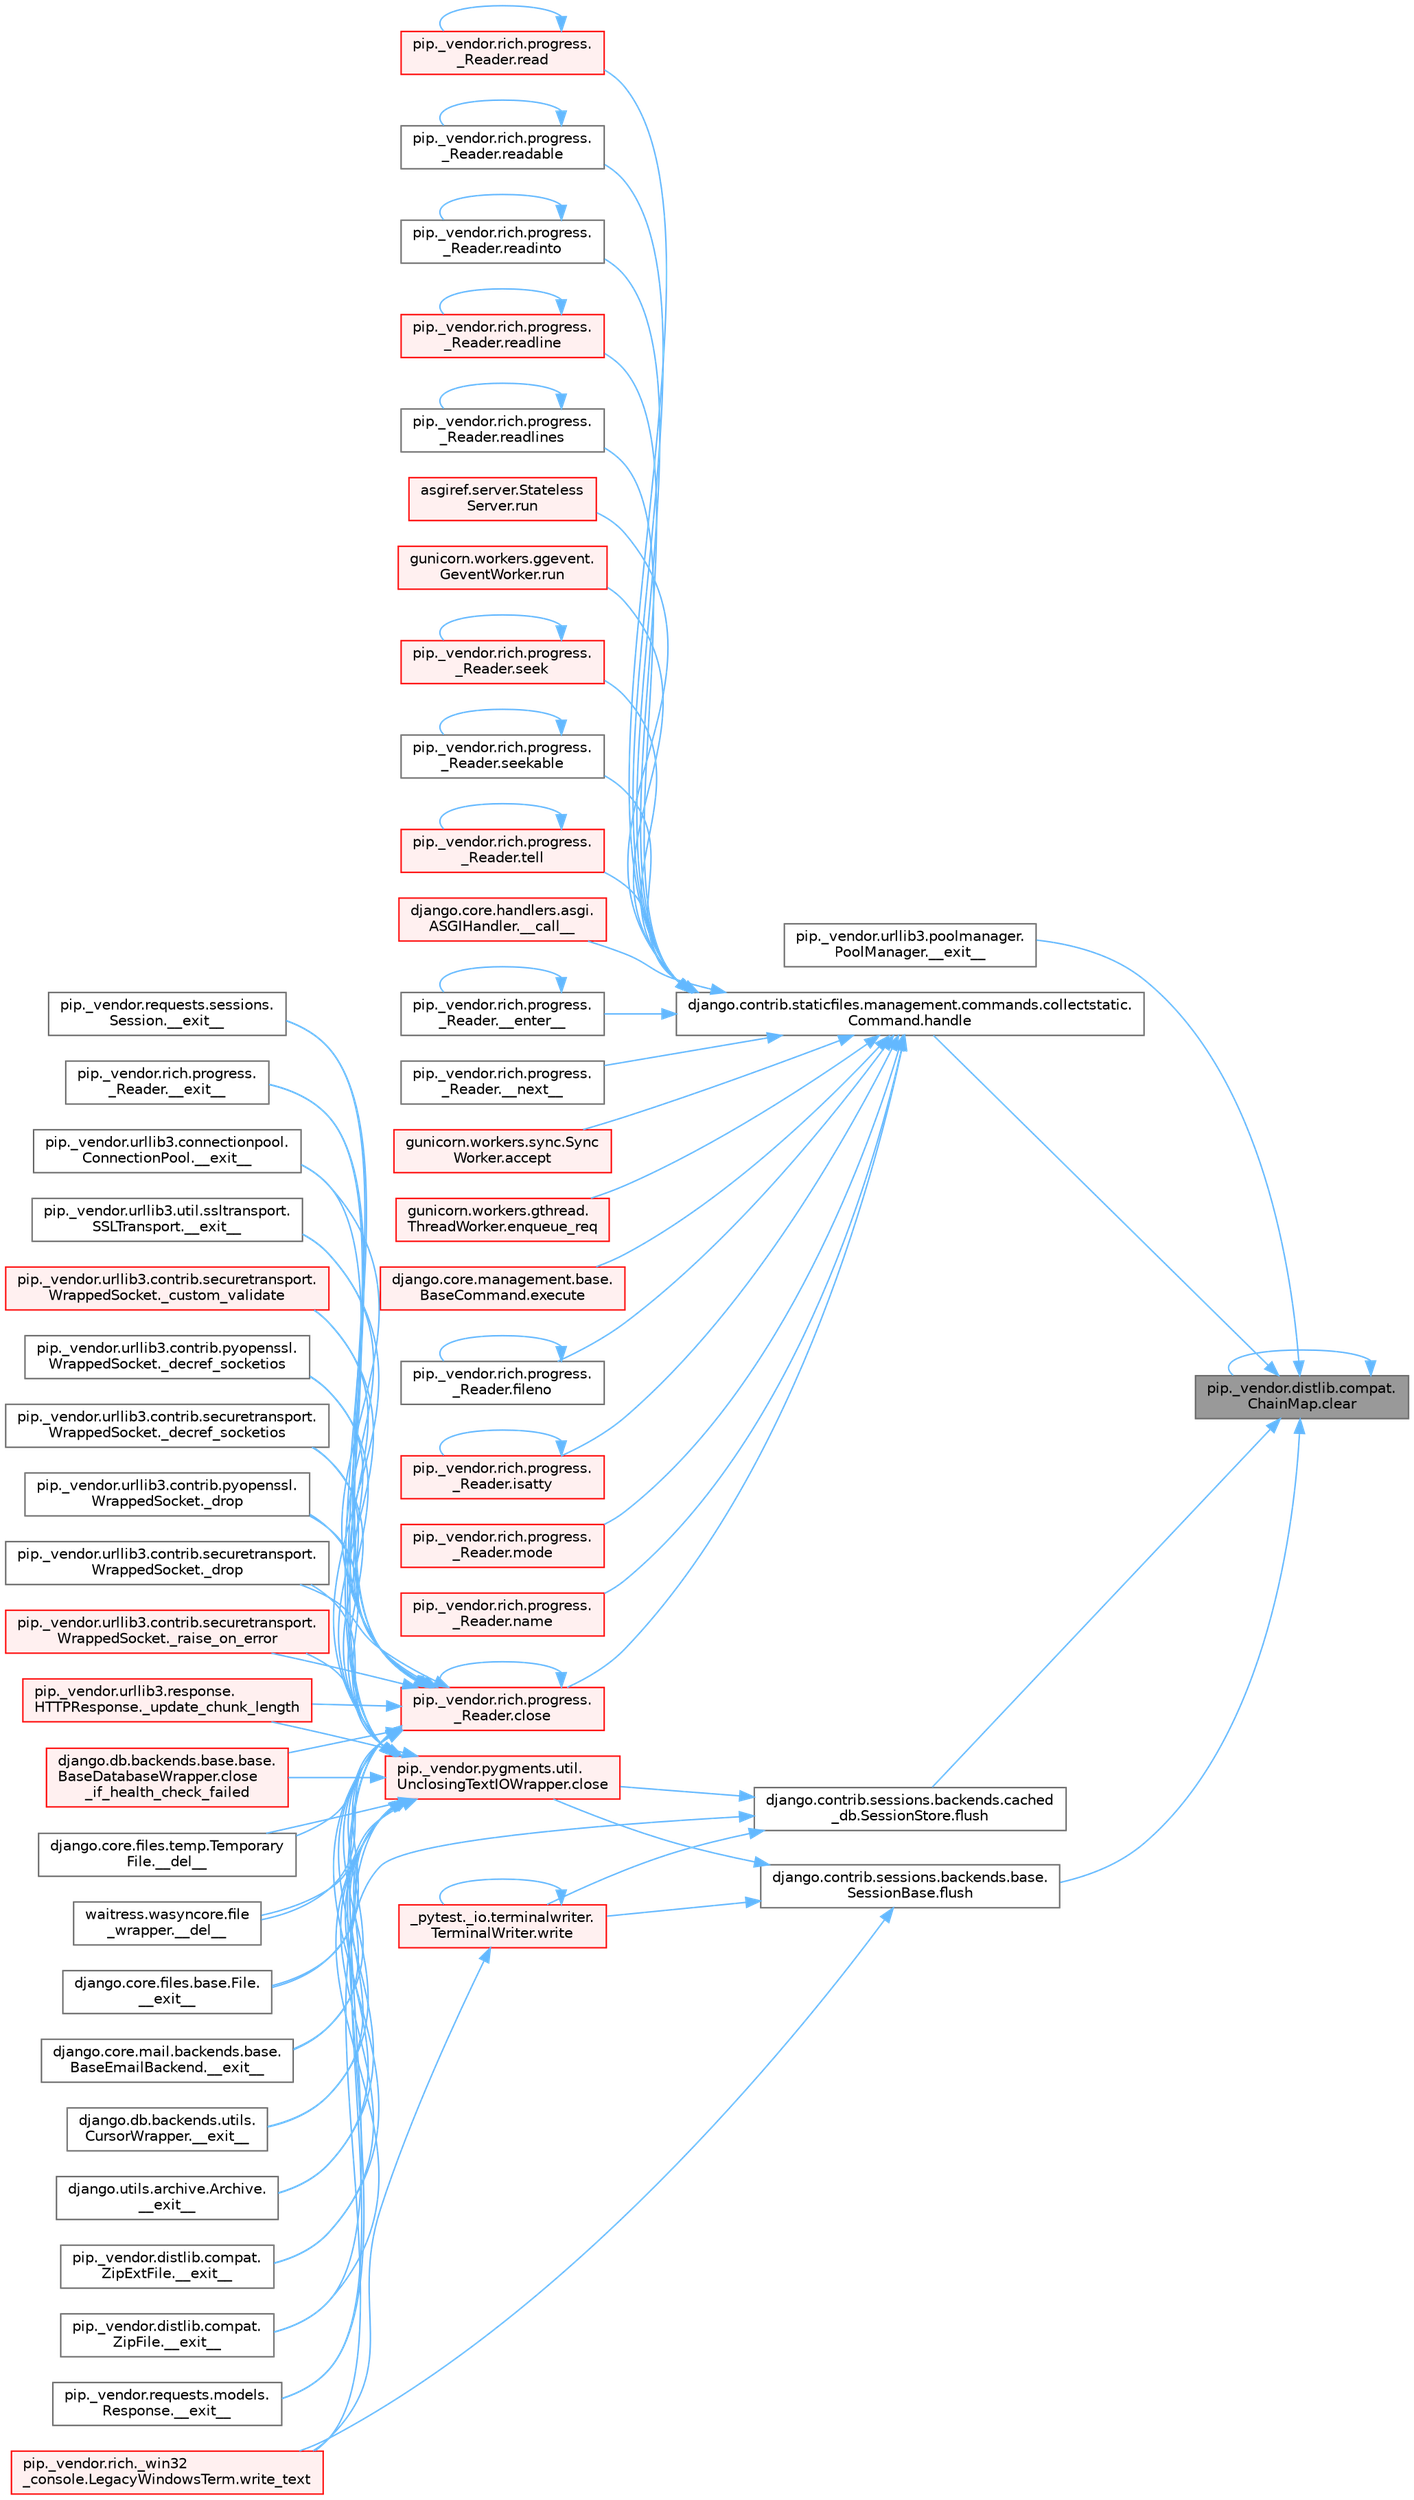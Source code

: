 digraph "pip._vendor.distlib.compat.ChainMap.clear"
{
 // LATEX_PDF_SIZE
  bgcolor="transparent";
  edge [fontname=Helvetica,fontsize=10,labelfontname=Helvetica,labelfontsize=10];
  node [fontname=Helvetica,fontsize=10,shape=box,height=0.2,width=0.4];
  rankdir="RL";
  Node1 [id="Node000001",label="pip._vendor.distlib.compat.\lChainMap.clear",height=0.2,width=0.4,color="gray40", fillcolor="grey60", style="filled", fontcolor="black",tooltip=" "];
  Node1 -> Node2 [id="edge1_Node000001_Node000002",dir="back",color="steelblue1",style="solid",tooltip=" "];
  Node2 [id="Node000002",label="pip._vendor.urllib3.poolmanager.\lPoolManager.__exit__",height=0.2,width=0.4,color="grey40", fillcolor="white", style="filled",URL="$classpip_1_1__vendor_1_1urllib3_1_1poolmanager_1_1_pool_manager.html#a75163405928e50c780bcbf8921907136",tooltip=" "];
  Node1 -> Node1 [id="edge2_Node000001_Node000001",dir="back",color="steelblue1",style="solid",tooltip=" "];
  Node1 -> Node3 [id="edge3_Node000001_Node000003",dir="back",color="steelblue1",style="solid",tooltip=" "];
  Node3 [id="Node000003",label="django.contrib.sessions.backends.base.\lSessionBase.flush",height=0.2,width=0.4,color="grey40", fillcolor="white", style="filled",URL="$classdjango_1_1contrib_1_1sessions_1_1backends_1_1base_1_1_session_base.html#a915ab38003d5f0be1ce9f849583910bb",tooltip=" "];
  Node3 -> Node4 [id="edge4_Node000003_Node000004",dir="back",color="steelblue1",style="solid",tooltip=" "];
  Node4 [id="Node000004",label="pip._vendor.pygments.util.\lUnclosingTextIOWrapper.close",height=0.2,width=0.4,color="red", fillcolor="#FFF0F0", style="filled",URL="$classpip_1_1__vendor_1_1pygments_1_1util_1_1_unclosing_text_i_o_wrapper.html#a8b7334932e365946b03244a148e50846",tooltip=" "];
  Node4 -> Node5 [id="edge5_Node000004_Node000005",dir="back",color="steelblue1",style="solid",tooltip=" "];
  Node5 [id="Node000005",label="django.core.files.temp.Temporary\lFile.__del__",height=0.2,width=0.4,color="grey40", fillcolor="white", style="filled",URL="$classdjango_1_1core_1_1files_1_1temp_1_1_temporary_file.html#a95809e90e91ff4f43e62813734a1ff5f",tooltip=" "];
  Node4 -> Node6 [id="edge6_Node000004_Node000006",dir="back",color="steelblue1",style="solid",tooltip=" "];
  Node6 [id="Node000006",label="waitress.wasyncore.file\l_wrapper.__del__",height=0.2,width=0.4,color="grey40", fillcolor="white", style="filled",URL="$classwaitress_1_1wasyncore_1_1file__wrapper.html#a4e25ecc24a6210bc5e295c433e632780",tooltip=" "];
  Node4 -> Node7 [id="edge7_Node000004_Node000007",dir="back",color="steelblue1",style="solid",tooltip=" "];
  Node7 [id="Node000007",label="django.core.files.base.File.\l__exit__",height=0.2,width=0.4,color="grey40", fillcolor="white", style="filled",URL="$classdjango_1_1core_1_1files_1_1base_1_1_file.html#ae0b1191c5014d84fee107227495e239c",tooltip=" "];
  Node4 -> Node8 [id="edge8_Node000004_Node000008",dir="back",color="steelblue1",style="solid",tooltip=" "];
  Node8 [id="Node000008",label="django.core.mail.backends.base.\lBaseEmailBackend.__exit__",height=0.2,width=0.4,color="grey40", fillcolor="white", style="filled",URL="$classdjango_1_1core_1_1mail_1_1backends_1_1base_1_1_base_email_backend.html#ab6610ac0ed4aba1a8172e85b59065503",tooltip=" "];
  Node4 -> Node9 [id="edge9_Node000004_Node000009",dir="back",color="steelblue1",style="solid",tooltip=" "];
  Node9 [id="Node000009",label="django.db.backends.utils.\lCursorWrapper.__exit__",height=0.2,width=0.4,color="grey40", fillcolor="white", style="filled",URL="$classdjango_1_1db_1_1backends_1_1utils_1_1_cursor_wrapper.html#a02f5176bb3b2e598d12ac8fdf26f3496",tooltip=" "];
  Node4 -> Node10 [id="edge10_Node000004_Node000010",dir="back",color="steelblue1",style="solid",tooltip=" "];
  Node10 [id="Node000010",label="django.utils.archive.Archive.\l__exit__",height=0.2,width=0.4,color="grey40", fillcolor="white", style="filled",URL="$classdjango_1_1utils_1_1archive_1_1_archive.html#a9a50df9316e6d45236868d7561a13d78",tooltip=" "];
  Node4 -> Node11 [id="edge11_Node000004_Node000011",dir="back",color="steelblue1",style="solid",tooltip=" "];
  Node11 [id="Node000011",label="pip._vendor.distlib.compat.\lZipExtFile.__exit__",height=0.2,width=0.4,color="grey40", fillcolor="white", style="filled",URL="$classpip_1_1__vendor_1_1distlib_1_1compat_1_1_zip_ext_file.html#ad18398fe6a9f5109a3b0a62aa29d830c",tooltip=" "];
  Node4 -> Node12 [id="edge12_Node000004_Node000012",dir="back",color="steelblue1",style="solid",tooltip=" "];
  Node12 [id="Node000012",label="pip._vendor.distlib.compat.\lZipFile.__exit__",height=0.2,width=0.4,color="grey40", fillcolor="white", style="filled",URL="$classpip_1_1__vendor_1_1distlib_1_1compat_1_1_zip_file.html#ae730617981b5947edb5f7838f1caabb4",tooltip=" "];
  Node4 -> Node13 [id="edge13_Node000004_Node000013",dir="back",color="steelblue1",style="solid",tooltip=" "];
  Node13 [id="Node000013",label="pip._vendor.requests.models.\lResponse.__exit__",height=0.2,width=0.4,color="grey40", fillcolor="white", style="filled",URL="$classpip_1_1__vendor_1_1requests_1_1models_1_1_response.html#a1f5f32680ba6cd5002b2c19b7b8b0705",tooltip=" "];
  Node4 -> Node14 [id="edge14_Node000004_Node000014",dir="back",color="steelblue1",style="solid",tooltip=" "];
  Node14 [id="Node000014",label="pip._vendor.requests.sessions.\lSession.__exit__",height=0.2,width=0.4,color="grey40", fillcolor="white", style="filled",URL="$classpip_1_1__vendor_1_1requests_1_1sessions_1_1_session.html#aa063240820ab2fc28ed471a014a47963",tooltip=" "];
  Node4 -> Node15 [id="edge15_Node000004_Node000015",dir="back",color="steelblue1",style="solid",tooltip=" "];
  Node15 [id="Node000015",label="pip._vendor.rich.progress.\l_Reader.__exit__",height=0.2,width=0.4,color="grey40", fillcolor="white", style="filled",URL="$classpip_1_1__vendor_1_1rich_1_1progress_1_1___reader.html#a82781ca9c3ea0f5a0a3f9bd309e05b85",tooltip=" "];
  Node4 -> Node16 [id="edge16_Node000004_Node000016",dir="back",color="steelblue1",style="solid",tooltip=" "];
  Node16 [id="Node000016",label="pip._vendor.urllib3.connectionpool.\lConnectionPool.__exit__",height=0.2,width=0.4,color="grey40", fillcolor="white", style="filled",URL="$classpip_1_1__vendor_1_1urllib3_1_1connectionpool_1_1_connection_pool.html#adfa39f03564a54c98c18206145aa9d0f",tooltip=" "];
  Node4 -> Node17 [id="edge17_Node000004_Node000017",dir="back",color="steelblue1",style="solid",tooltip=" "];
  Node17 [id="Node000017",label="pip._vendor.urllib3.util.ssltransport.\lSSLTransport.__exit__",height=0.2,width=0.4,color="grey40", fillcolor="white", style="filled",URL="$classpip_1_1__vendor_1_1urllib3_1_1util_1_1ssltransport_1_1_s_s_l_transport.html#ae3f2aec625e9a75bbcd96b467cf3b7fd",tooltip=" "];
  Node4 -> Node18 [id="edge18_Node000004_Node000018",dir="back",color="steelblue1",style="solid",tooltip=" "];
  Node18 [id="Node000018",label="pip._vendor.urllib3.contrib.securetransport.\lWrappedSocket._custom_validate",height=0.2,width=0.4,color="red", fillcolor="#FFF0F0", style="filled",URL="$classpip_1_1__vendor_1_1urllib3_1_1contrib_1_1securetransport_1_1_wrapped_socket.html#a792d7036b5574cd74ffbf75a1d40e8ea",tooltip=" "];
  Node4 -> Node20 [id="edge19_Node000004_Node000020",dir="back",color="steelblue1",style="solid",tooltip=" "];
  Node20 [id="Node000020",label="pip._vendor.urllib3.contrib.pyopenssl.\lWrappedSocket._decref_socketios",height=0.2,width=0.4,color="grey40", fillcolor="white", style="filled",URL="$classpip_1_1__vendor_1_1urllib3_1_1contrib_1_1pyopenssl_1_1_wrapped_socket.html#a852978001c35f19a5668b6b635b4d466",tooltip=" "];
  Node4 -> Node21 [id="edge20_Node000004_Node000021",dir="back",color="steelblue1",style="solid",tooltip=" "];
  Node21 [id="Node000021",label="pip._vendor.urllib3.contrib.securetransport.\lWrappedSocket._decref_socketios",height=0.2,width=0.4,color="grey40", fillcolor="white", style="filled",URL="$classpip_1_1__vendor_1_1urllib3_1_1contrib_1_1securetransport_1_1_wrapped_socket.html#aece833c51ea926f1a23410d725e8e0bc",tooltip=" "];
  Node4 -> Node22 [id="edge21_Node000004_Node000022",dir="back",color="steelblue1",style="solid",tooltip=" "];
  Node22 [id="Node000022",label="pip._vendor.urllib3.contrib.pyopenssl.\lWrappedSocket._drop",height=0.2,width=0.4,color="grey40", fillcolor="white", style="filled",URL="$classpip_1_1__vendor_1_1urllib3_1_1contrib_1_1pyopenssl_1_1_wrapped_socket.html#a7d3e248bcf60a9d8606bbcde69f785f5",tooltip=" "];
  Node4 -> Node23 [id="edge22_Node000004_Node000023",dir="back",color="steelblue1",style="solid",tooltip=" "];
  Node23 [id="Node000023",label="pip._vendor.urllib3.contrib.securetransport.\lWrappedSocket._drop",height=0.2,width=0.4,color="grey40", fillcolor="white", style="filled",URL="$classpip_1_1__vendor_1_1urllib3_1_1contrib_1_1securetransport_1_1_wrapped_socket.html#aa5120335fca67c7dd6cc4b1cf6d7e74f",tooltip=" "];
  Node4 -> Node24 [id="edge23_Node000004_Node000024",dir="back",color="steelblue1",style="solid",tooltip=" "];
  Node24 [id="Node000024",label="pip._vendor.urllib3.contrib.securetransport.\lWrappedSocket._raise_on_error",height=0.2,width=0.4,color="red", fillcolor="#FFF0F0", style="filled",URL="$classpip_1_1__vendor_1_1urllib3_1_1contrib_1_1securetransport_1_1_wrapped_socket.html#ae89ceec48b026fbcf5e9888ee21e0c09",tooltip=" "];
  Node4 -> Node160 [id="edge24_Node000004_Node000160",dir="back",color="steelblue1",style="solid",tooltip=" "];
  Node160 [id="Node000160",label="pip._vendor.urllib3.response.\lHTTPResponse._update_chunk_length",height=0.2,width=0.4,color="red", fillcolor="#FFF0F0", style="filled",URL="$classpip_1_1__vendor_1_1urllib3_1_1response_1_1_h_t_t_p_response.html#adbdd73c32bc7b36f2120d5ab8189e8d8",tooltip=" "];
  Node4 -> Node434 [id="edge25_Node000004_Node000434",dir="back",color="steelblue1",style="solid",tooltip=" "];
  Node434 [id="Node000434",label="django.db.backends.base.base.\lBaseDatabaseWrapper.close\l_if_health_check_failed",height=0.2,width=0.4,color="red", fillcolor="#FFF0F0", style="filled",URL="$classdjango_1_1db_1_1backends_1_1base_1_1base_1_1_base_database_wrapper.html#a3f4d11734d2da94781f00468b6bd3981",tooltip=" "];
  Node3 -> Node167 [id="edge26_Node000003_Node000167",dir="back",color="steelblue1",style="solid",tooltip=" "];
  Node167 [id="Node000167",label="_pytest._io.terminalwriter.\lTerminalWriter.write",height=0.2,width=0.4,color="red", fillcolor="#FFF0F0", style="filled",URL="$class__pytest_1_1__io_1_1terminalwriter_1_1_terminal_writer.html#ab011b237aec5bafbe3761ee6eceaa5b1",tooltip=" "];
  Node167 -> Node167 [id="edge27_Node000167_Node000167",dir="back",color="steelblue1",style="solid",tooltip=" "];
  Node167 -> Node659 [id="edge28_Node000167_Node000659",dir="back",color="steelblue1",style="solid",tooltip=" "];
  Node659 [id="Node000659",label="pip._vendor.rich._win32\l_console.LegacyWindowsTerm.write_text",height=0.2,width=0.4,color="red", fillcolor="#FFF0F0", style="filled",URL="$classpip_1_1__vendor_1_1rich_1_1__win32__console_1_1_legacy_windows_term.html#a285165149598e15cac2caf4d03385612",tooltip=" "];
  Node3 -> Node659 [id="edge29_Node000003_Node000659",dir="back",color="steelblue1",style="solid",tooltip=" "];
  Node1 -> Node166 [id="edge30_Node000001_Node000166",dir="back",color="steelblue1",style="solid",tooltip=" "];
  Node166 [id="Node000166",label="django.contrib.sessions.backends.cached\l_db.SessionStore.flush",height=0.2,width=0.4,color="grey40", fillcolor="white", style="filled",URL="$classdjango_1_1contrib_1_1sessions_1_1backends_1_1cached__db_1_1_session_store.html#a6df5f77231b222833b8d76f1a4b0c57d",tooltip=" "];
  Node166 -> Node4 [id="edge31_Node000166_Node000004",dir="back",color="steelblue1",style="solid",tooltip=" "];
  Node166 -> Node167 [id="edge32_Node000166_Node000167",dir="back",color="steelblue1",style="solid",tooltip=" "];
  Node166 -> Node659 [id="edge33_Node000166_Node000659",dir="back",color="steelblue1",style="solid",tooltip=" "];
  Node1 -> Node152 [id="edge34_Node000001_Node000152",dir="back",color="steelblue1",style="solid",tooltip=" "];
  Node152 [id="Node000152",label="django.contrib.staticfiles.management.commands.collectstatic.\lCommand.handle",height=0.2,width=0.4,color="grey40", fillcolor="white", style="filled",URL="$classdjango_1_1contrib_1_1staticfiles_1_1management_1_1commands_1_1collectstatic_1_1_command.html#a77042fe151f5e5c26990bdd187c9f21e",tooltip=" "];
  Node152 -> Node153 [id="edge35_Node000152_Node000153",dir="back",color="steelblue1",style="solid",tooltip=" "];
  Node153 [id="Node000153",label="django.core.handlers.asgi.\lASGIHandler.__call__",height=0.2,width=0.4,color="red", fillcolor="#FFF0F0", style="filled",URL="$classdjango_1_1core_1_1handlers_1_1asgi_1_1_a_s_g_i_handler.html#a22b4781bb9089ff078a3e64dd2f48dce",tooltip=" "];
  Node152 -> Node154 [id="edge36_Node000152_Node000154",dir="back",color="steelblue1",style="solid",tooltip=" "];
  Node154 [id="Node000154",label="pip._vendor.rich.progress.\l_Reader.__enter__",height=0.2,width=0.4,color="grey40", fillcolor="white", style="filled",URL="$classpip_1_1__vendor_1_1rich_1_1progress_1_1___reader.html#a9c3bb756d7d5d66aa484c6d25fef6d8a",tooltip=" "];
  Node154 -> Node154 [id="edge37_Node000154_Node000154",dir="back",color="steelblue1",style="solid",tooltip=" "];
  Node152 -> Node155 [id="edge38_Node000152_Node000155",dir="back",color="steelblue1",style="solid",tooltip=" "];
  Node155 [id="Node000155",label="pip._vendor.rich.progress.\l_Reader.__next__",height=0.2,width=0.4,color="grey40", fillcolor="white", style="filled",URL="$classpip_1_1__vendor_1_1rich_1_1progress_1_1___reader.html#a9434dfa9ada5623d6fb72996bf354ffe",tooltip=" "];
  Node152 -> Node156 [id="edge39_Node000152_Node000156",dir="back",color="steelblue1",style="solid",tooltip=" "];
  Node156 [id="Node000156",label="gunicorn.workers.sync.Sync\lWorker.accept",height=0.2,width=0.4,color="red", fillcolor="#FFF0F0", style="filled",URL="$classgunicorn_1_1workers_1_1sync_1_1_sync_worker.html#a9b2f1e8d68bbd5233578ace2685952b3",tooltip=" "];
  Node152 -> Node159 [id="edge40_Node000152_Node000159",dir="back",color="steelblue1",style="solid",tooltip=" "];
  Node159 [id="Node000159",label="pip._vendor.rich.progress.\l_Reader.close",height=0.2,width=0.4,color="red", fillcolor="#FFF0F0", style="filled",URL="$classpip_1_1__vendor_1_1rich_1_1progress_1_1___reader.html#a6c0b1964d885972a97a12a9ac01d23e8",tooltip=" "];
  Node159 -> Node5 [id="edge41_Node000159_Node000005",dir="back",color="steelblue1",style="solid",tooltip=" "];
  Node159 -> Node6 [id="edge42_Node000159_Node000006",dir="back",color="steelblue1",style="solid",tooltip=" "];
  Node159 -> Node7 [id="edge43_Node000159_Node000007",dir="back",color="steelblue1",style="solid",tooltip=" "];
  Node159 -> Node8 [id="edge44_Node000159_Node000008",dir="back",color="steelblue1",style="solid",tooltip=" "];
  Node159 -> Node9 [id="edge45_Node000159_Node000009",dir="back",color="steelblue1",style="solid",tooltip=" "];
  Node159 -> Node10 [id="edge46_Node000159_Node000010",dir="back",color="steelblue1",style="solid",tooltip=" "];
  Node159 -> Node11 [id="edge47_Node000159_Node000011",dir="back",color="steelblue1",style="solid",tooltip=" "];
  Node159 -> Node12 [id="edge48_Node000159_Node000012",dir="back",color="steelblue1",style="solid",tooltip=" "];
  Node159 -> Node13 [id="edge49_Node000159_Node000013",dir="back",color="steelblue1",style="solid",tooltip=" "];
  Node159 -> Node14 [id="edge50_Node000159_Node000014",dir="back",color="steelblue1",style="solid",tooltip=" "];
  Node159 -> Node15 [id="edge51_Node000159_Node000015",dir="back",color="steelblue1",style="solid",tooltip=" "];
  Node159 -> Node16 [id="edge52_Node000159_Node000016",dir="back",color="steelblue1",style="solid",tooltip=" "];
  Node159 -> Node17 [id="edge53_Node000159_Node000017",dir="back",color="steelblue1",style="solid",tooltip=" "];
  Node159 -> Node18 [id="edge54_Node000159_Node000018",dir="back",color="steelblue1",style="solid",tooltip=" "];
  Node159 -> Node20 [id="edge55_Node000159_Node000020",dir="back",color="steelblue1",style="solid",tooltip=" "];
  Node159 -> Node21 [id="edge56_Node000159_Node000021",dir="back",color="steelblue1",style="solid",tooltip=" "];
  Node159 -> Node22 [id="edge57_Node000159_Node000022",dir="back",color="steelblue1",style="solid",tooltip=" "];
  Node159 -> Node23 [id="edge58_Node000159_Node000023",dir="back",color="steelblue1",style="solid",tooltip=" "];
  Node159 -> Node24 [id="edge59_Node000159_Node000024",dir="back",color="steelblue1",style="solid",tooltip=" "];
  Node159 -> Node160 [id="edge60_Node000159_Node000160",dir="back",color="steelblue1",style="solid",tooltip=" "];
  Node159 -> Node159 [id="edge61_Node000159_Node000159",dir="back",color="steelblue1",style="solid",tooltip=" "];
  Node159 -> Node434 [id="edge62_Node000159_Node000434",dir="back",color="steelblue1",style="solid",tooltip=" "];
  Node152 -> Node925 [id="edge63_Node000152_Node000925",dir="back",color="steelblue1",style="solid",tooltip=" "];
  Node925 [id="Node000925",label="gunicorn.workers.gthread.\lThreadWorker.enqueue_req",height=0.2,width=0.4,color="red", fillcolor="#FFF0F0", style="filled",URL="$classgunicorn_1_1workers_1_1gthread_1_1_thread_worker.html#a8d2981740d79747639e152d9e9632964",tooltip=" "];
  Node152 -> Node922 [id="edge64_Node000152_Node000922",dir="back",color="steelblue1",style="solid",tooltip=" "];
  Node922 [id="Node000922",label="django.core.management.base.\lBaseCommand.execute",height=0.2,width=0.4,color="red", fillcolor="#FFF0F0", style="filled",URL="$classdjango_1_1core_1_1management_1_1base_1_1_base_command.html#a5621c1fb51be6a2deff6777d90c25ee0",tooltip=" "];
  Node152 -> Node928 [id="edge65_Node000152_Node000928",dir="back",color="steelblue1",style="solid",tooltip=" "];
  Node928 [id="Node000928",label="pip._vendor.rich.progress.\l_Reader.fileno",height=0.2,width=0.4,color="grey40", fillcolor="white", style="filled",URL="$classpip_1_1__vendor_1_1rich_1_1progress_1_1___reader.html#a5fae85546bcfb15e2144c108bb31b59c",tooltip=" "];
  Node928 -> Node928 [id="edge66_Node000928_Node000928",dir="back",color="steelblue1",style="solid",tooltip=" "];
  Node152 -> Node929 [id="edge67_Node000152_Node000929",dir="back",color="steelblue1",style="solid",tooltip=" "];
  Node929 [id="Node000929",label="pip._vendor.rich.progress.\l_Reader.isatty",height=0.2,width=0.4,color="red", fillcolor="#FFF0F0", style="filled",URL="$classpip_1_1__vendor_1_1rich_1_1progress_1_1___reader.html#a25008b04de43b80685677bd476ebb238",tooltip=" "];
  Node929 -> Node929 [id="edge68_Node000929_Node000929",dir="back",color="steelblue1",style="solid",tooltip=" "];
  Node152 -> Node932 [id="edge69_Node000152_Node000932",dir="back",color="steelblue1",style="solid",tooltip=" "];
  Node932 [id="Node000932",label="pip._vendor.rich.progress.\l_Reader.mode",height=0.2,width=0.4,color="red", fillcolor="#FFF0F0", style="filled",URL="$classpip_1_1__vendor_1_1rich_1_1progress_1_1___reader.html#a744eab5dc9ede10fd26932ecf9ccbddc",tooltip=" "];
  Node152 -> Node939 [id="edge70_Node000152_Node000939",dir="back",color="steelblue1",style="solid",tooltip=" "];
  Node939 [id="Node000939",label="pip._vendor.rich.progress.\l_Reader.name",height=0.2,width=0.4,color="red", fillcolor="#FFF0F0", style="filled",URL="$classpip_1_1__vendor_1_1rich_1_1progress_1_1___reader.html#a545f897ce86cf3e798598cb200357c13",tooltip=" "];
  Node152 -> Node1055 [id="edge71_Node000152_Node001055",dir="back",color="steelblue1",style="solid",tooltip=" "];
  Node1055 [id="Node001055",label="pip._vendor.rich.progress.\l_Reader.read",height=0.2,width=0.4,color="red", fillcolor="#FFF0F0", style="filled",URL="$classpip_1_1__vendor_1_1rich_1_1progress_1_1___reader.html#abc9a19c1ccc4057e665996a500814420",tooltip=" "];
  Node1055 -> Node1055 [id="edge72_Node001055_Node001055",dir="back",color="steelblue1",style="solid",tooltip=" "];
  Node152 -> Node1056 [id="edge73_Node000152_Node001056",dir="back",color="steelblue1",style="solid",tooltip=" "];
  Node1056 [id="Node001056",label="pip._vendor.rich.progress.\l_Reader.readable",height=0.2,width=0.4,color="grey40", fillcolor="white", style="filled",URL="$classpip_1_1__vendor_1_1rich_1_1progress_1_1___reader.html#a597c6d895bd8070977827445f65524ea",tooltip=" "];
  Node1056 -> Node1056 [id="edge74_Node001056_Node001056",dir="back",color="steelblue1",style="solid",tooltip=" "];
  Node152 -> Node1057 [id="edge75_Node000152_Node001057",dir="back",color="steelblue1",style="solid",tooltip=" "];
  Node1057 [id="Node001057",label="pip._vendor.rich.progress.\l_Reader.readinto",height=0.2,width=0.4,color="grey40", fillcolor="white", style="filled",URL="$classpip_1_1__vendor_1_1rich_1_1progress_1_1___reader.html#a10a6b416f687bc74dfd4a16e210733fd",tooltip=" "];
  Node1057 -> Node1057 [id="edge76_Node001057_Node001057",dir="back",color="steelblue1",style="solid",tooltip=" "];
  Node152 -> Node1058 [id="edge77_Node000152_Node001058",dir="back",color="steelblue1",style="solid",tooltip=" "];
  Node1058 [id="Node001058",label="pip._vendor.rich.progress.\l_Reader.readline",height=0.2,width=0.4,color="red", fillcolor="#FFF0F0", style="filled",URL="$classpip_1_1__vendor_1_1rich_1_1progress_1_1___reader.html#ae214b8896d240d33ed0d1e03b8134107",tooltip=" "];
  Node1058 -> Node1058 [id="edge78_Node001058_Node001058",dir="back",color="steelblue1",style="solid",tooltip=" "];
  Node152 -> Node1062 [id="edge79_Node000152_Node001062",dir="back",color="steelblue1",style="solid",tooltip=" "];
  Node1062 [id="Node001062",label="pip._vendor.rich.progress.\l_Reader.readlines",height=0.2,width=0.4,color="grey40", fillcolor="white", style="filled",URL="$classpip_1_1__vendor_1_1rich_1_1progress_1_1___reader.html#a36448a9abb78b99bc05fa66433015f3a",tooltip=" "];
  Node1062 -> Node1062 [id="edge80_Node001062_Node001062",dir="back",color="steelblue1",style="solid",tooltip=" "];
  Node152 -> Node1063 [id="edge81_Node000152_Node001063",dir="back",color="steelblue1",style="solid",tooltip=" "];
  Node1063 [id="Node001063",label="asgiref.server.Stateless\lServer.run",height=0.2,width=0.4,color="red", fillcolor="#FFF0F0", style="filled",URL="$classasgiref_1_1server_1_1_stateless_server.html#a60ad300a082526eea5c1b2df64c4e793",tooltip="Mainloop and handling."];
  Node152 -> Node272 [id="edge82_Node000152_Node000272",dir="back",color="steelblue1",style="solid",tooltip=" "];
  Node272 [id="Node000272",label="gunicorn.workers.ggevent.\lGeventWorker.run",height=0.2,width=0.4,color="red", fillcolor="#FFF0F0", style="filled",URL="$classgunicorn_1_1workers_1_1ggevent_1_1_gevent_worker.html#a0d8ffe6d6db44cfe8310ccf5643506ee",tooltip=" "];
  Node152 -> Node1064 [id="edge83_Node000152_Node001064",dir="back",color="steelblue1",style="solid",tooltip=" "];
  Node1064 [id="Node001064",label="pip._vendor.rich.progress.\l_Reader.seek",height=0.2,width=0.4,color="red", fillcolor="#FFF0F0", style="filled",URL="$classpip_1_1__vendor_1_1rich_1_1progress_1_1___reader.html#a8577bcef22b050ec6d7b7cb2ce1b9053",tooltip=" "];
  Node1064 -> Node1064 [id="edge84_Node001064_Node001064",dir="back",color="steelblue1",style="solid",tooltip=" "];
  Node152 -> Node1589 [id="edge85_Node000152_Node001589",dir="back",color="steelblue1",style="solid",tooltip=" "];
  Node1589 [id="Node001589",label="pip._vendor.rich.progress.\l_Reader.seekable",height=0.2,width=0.4,color="grey40", fillcolor="white", style="filled",URL="$classpip_1_1__vendor_1_1rich_1_1progress_1_1___reader.html#a3de43f328570e813a05b1dcc07813f5b",tooltip=" "];
  Node1589 -> Node1589 [id="edge86_Node001589_Node001589",dir="back",color="steelblue1",style="solid",tooltip=" "];
  Node152 -> Node1590 [id="edge87_Node000152_Node001590",dir="back",color="steelblue1",style="solid",tooltip=" "];
  Node1590 [id="Node001590",label="pip._vendor.rich.progress.\l_Reader.tell",height=0.2,width=0.4,color="red", fillcolor="#FFF0F0", style="filled",URL="$classpip_1_1__vendor_1_1rich_1_1progress_1_1___reader.html#a4ec4039f47700772d40242efb68da47e",tooltip=" "];
  Node1590 -> Node1590 [id="edge88_Node001590_Node001590",dir="back",color="steelblue1",style="solid",tooltip=" "];
}
